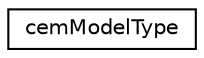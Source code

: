 digraph "Graphical Class Hierarchy"
{
 // LATEX_PDF_SIZE
  edge [fontname="Helvetica",fontsize="10",labelfontname="Helvetica",labelfontsize="10"];
  node [fontname="Helvetica",fontsize="10",shape=record];
  rankdir="LR";
  Node0 [label="cemModelType",height=0.2,width=0.4,color="black", fillcolor="white", style="filled",URL="$classcem_model_type.html",tooltip="Cardiac electromechanics model type."];
}
